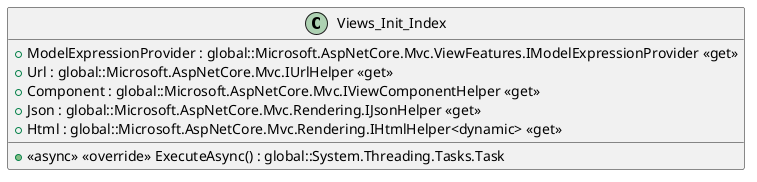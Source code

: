 @startuml
class Views_Init_Index {
    + <<async>> <<override>> ExecuteAsync() : global::System.Threading.Tasks.Task
    + ModelExpressionProvider : global::Microsoft.AspNetCore.Mvc.ViewFeatures.IModelExpressionProvider <<get>>
    + Url : global::Microsoft.AspNetCore.Mvc.IUrlHelper <<get>>
    + Component : global::Microsoft.AspNetCore.Mvc.IViewComponentHelper <<get>>
    + Json : global::Microsoft.AspNetCore.Mvc.Rendering.IJsonHelper <<get>>
    + Html : global::Microsoft.AspNetCore.Mvc.Rendering.IHtmlHelper<dynamic> <<get>>
}
@enduml
